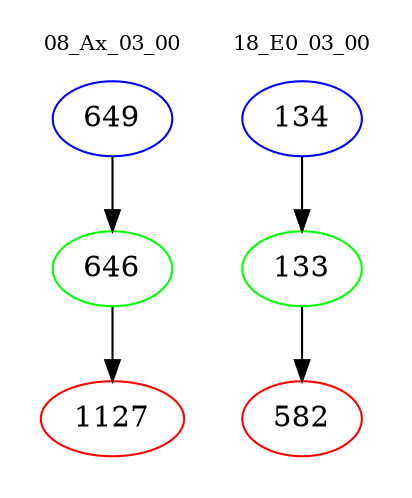 digraph{
subgraph cluster_0 {
color = white
label = "08_Ax_03_00";
fontsize=10;
T0_649 [label="649", color="blue"]
T0_649 -> T0_646 [color="black"]
T0_646 [label="646", color="green"]
T0_646 -> T0_1127 [color="black"]
T0_1127 [label="1127", color="red"]
}
subgraph cluster_1 {
color = white
label = "18_E0_03_00";
fontsize=10;
T1_134 [label="134", color="blue"]
T1_134 -> T1_133 [color="black"]
T1_133 [label="133", color="green"]
T1_133 -> T1_582 [color="black"]
T1_582 [label="582", color="red"]
}
}
